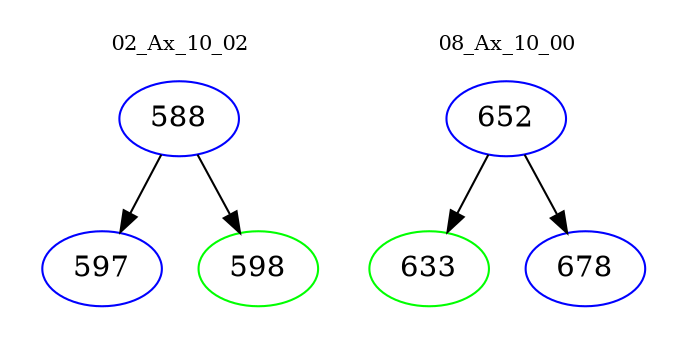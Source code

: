 digraph{
subgraph cluster_0 {
color = white
label = "02_Ax_10_02";
fontsize=10;
T0_588 [label="588", color="blue"]
T0_588 -> T0_597 [color="black"]
T0_597 [label="597", color="blue"]
T0_588 -> T0_598 [color="black"]
T0_598 [label="598", color="green"]
}
subgraph cluster_1 {
color = white
label = "08_Ax_10_00";
fontsize=10;
T1_652 [label="652", color="blue"]
T1_652 -> T1_633 [color="black"]
T1_633 [label="633", color="green"]
T1_652 -> T1_678 [color="black"]
T1_678 [label="678", color="blue"]
}
}
